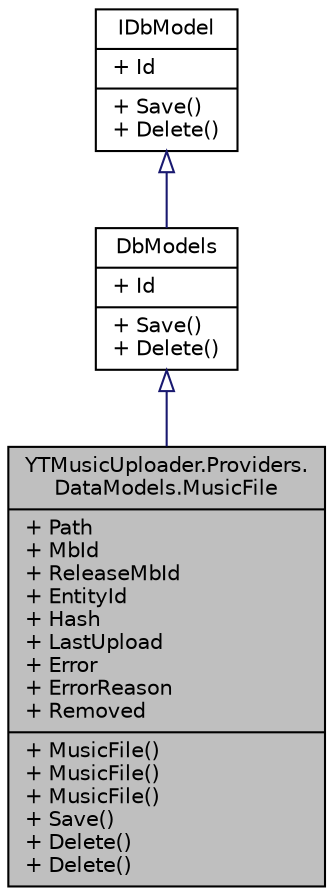 digraph "YTMusicUploader.Providers.DataModels.MusicFile"
{
 // LATEX_PDF_SIZE
  edge [fontname="Helvetica",fontsize="10",labelfontname="Helvetica",labelfontsize="10"];
  node [fontname="Helvetica",fontsize="10",shape=record];
  Node1 [label="{YTMusicUploader.Providers.\lDataModels.MusicFile\n|+ Path\l+ MbId\l+ ReleaseMbId\l+ EntityId\l+ Hash\l+ LastUpload\l+ Error\l+ ErrorReason\l+ Removed\l|+ MusicFile()\l+ MusicFile()\l+ MusicFile()\l+ Save()\l+ Delete()\l+ Delete()\l}",height=0.2,width=0.4,color="black", fillcolor="grey75", style="filled", fontcolor="black",tooltip="Music library file and status"];
  Node2 -> Node1 [dir="back",color="midnightblue",fontsize="10",style="solid",arrowtail="onormal",fontname="Helvetica"];
  Node2 [label="{DbModels\n|+ Id\l|+ Save()\l+ Delete()\l}",height=0.2,width=0.4,color="black", fillcolor="white", style="filled",URL="$d5/df5/class_y_t_music_uploader_1_1_providers_1_1_data_models_1_1_db_models.html",tooltip=" "];
  Node3 -> Node2 [dir="back",color="midnightblue",fontsize="10",style="solid",arrowtail="onormal",fontname="Helvetica"];
  Node3 [label="{IDbModel\n|+ Id\l|+ Save()\l+ Delete()\l}",height=0.2,width=0.4,color="black", fillcolor="white", style="filled",URL="$d9/da3/interface_y_t_music_uploader_1_1_providers_1_1_data_models_1_1_i_db_model.html",tooltip=" "];
}
